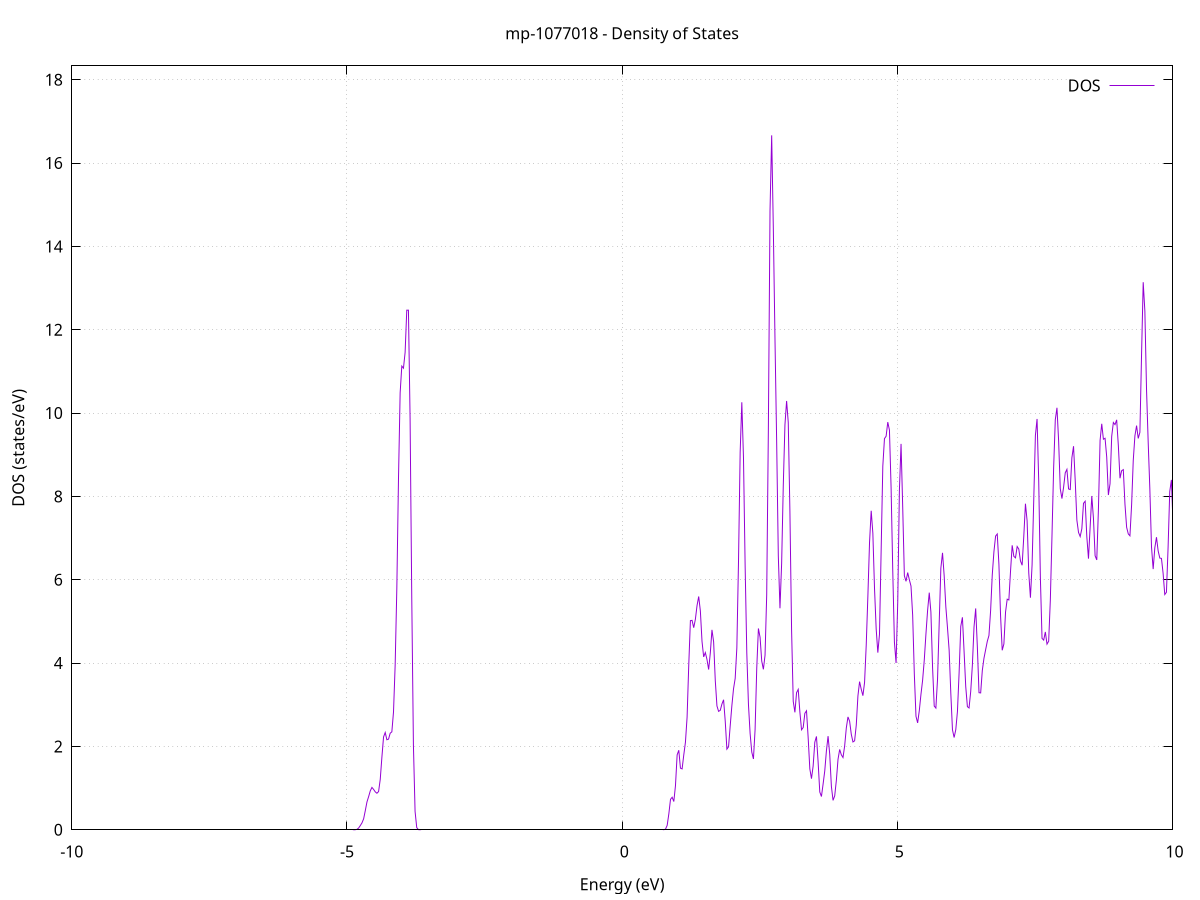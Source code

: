 set title 'mp-1077018 - Density of States'
set xlabel 'Energy (eV)'
set ylabel 'DOS (states/eV)'
set grid
set xrange [-10:10]
set yrange [0:18.333]
set xzeroaxis lt -1
set terminal png size 800,600
set output 'mp-1077018_dos_gnuplot.png'
plot '-' using 1:2 with lines title 'DOS'
-38.903000 0.000000
-38.872800 0.000000
-38.842700 0.000000
-38.812600 0.000000
-38.782400 0.000000
-38.752300 0.000000
-38.722200 0.000000
-38.692000 0.000000
-38.661900 0.000000
-38.631700 0.000000
-38.601600 0.000000
-38.571500 0.000000
-38.541300 0.000000
-38.511200 0.000000
-38.481100 0.000000
-38.450900 0.000000
-38.420800 0.000000
-38.390600 0.000000
-38.360500 0.000000
-38.330400 0.000000
-38.300200 0.000000
-38.270100 0.000000
-38.240000 0.000000
-38.209800 0.000000
-38.179700 0.000000
-38.149500 0.000000
-38.119400 0.000000
-38.089300 0.000000
-38.059100 0.000000
-38.029000 0.000000
-37.998900 0.000000
-37.968700 0.000000
-37.938600 0.000000
-37.908400 0.000000
-37.878300 0.000000
-37.848200 0.000000
-37.818000 0.000000
-37.787900 0.000000
-37.757800 0.000000
-37.727600 0.000000
-37.697500 0.000000
-37.667300 0.000000
-37.637200 0.000000
-37.607100 0.000000
-37.576900 0.000000
-37.546800 0.000000
-37.516700 0.000000
-37.486500 0.000000
-37.456400 0.000000
-37.426200 0.000000
-37.396100 0.000000
-37.366000 0.000000
-37.335800 0.000000
-37.305700 0.000000
-37.275600 0.000000
-37.245400 0.000000
-37.215300 0.000000
-37.185100 0.000000
-37.155000 0.000000
-37.124900 0.000000
-37.094700 0.000000
-37.064600 0.000000
-37.034500 0.000000
-37.004300 0.000000
-36.974200 0.000000
-36.944000 0.000000
-36.913900 0.000000
-36.883800 0.000000
-36.853600 0.000000
-36.823500 0.000000
-36.793400 0.000000
-36.763200 0.000000
-36.733100 0.000000
-36.702900 0.000000
-36.672800 0.000000
-36.642700 0.000000
-36.612500 0.000000
-36.582400 0.000000
-36.552300 0.000000
-36.522100 0.000000
-36.492000 0.000000
-36.461800 0.000000
-36.431700 0.000000
-36.401600 0.000000
-36.371400 0.000000
-36.341300 0.000000
-36.311200 0.000600
-36.281000 0.022400
-36.250900 0.396600
-36.220700 3.537200
-36.190600 15.952300
-36.160500 36.500500
-36.130300 42.453600
-36.100200 25.100400
-36.070100 7.529000
-36.039900 1.141600
-36.009800 0.087100
-35.979600 0.003300
-35.949500 0.000100
-35.919400 0.000000
-35.889200 0.000000
-35.859100 0.000900
-35.829000 0.018600
-35.798800 0.193100
-35.768700 1.093000
-35.738500 3.562100
-35.708400 7.327700
-35.678300 11.032300
-35.648100 14.508800
-35.618000 18.102200
-35.587900 20.066100
-35.557700 18.491400
-35.527600 14.880700
-35.497400 11.207200
-35.467300 7.374000
-35.437200 3.564600
-35.407000 1.090200
-35.376900 0.192200
-35.346800 0.018500
-35.316600 0.000900
-35.286500 0.000000
-35.256300 0.000000
-35.226200 0.000000
-35.196100 0.000000
-35.165900 0.000000
-35.135800 0.000000
-35.105700 0.000000
-35.075500 0.000000
-35.045400 0.000000
-35.015200 0.000000
-34.985100 0.000000
-34.955000 0.000000
-34.924800 0.000000
-34.894700 0.000000
-34.864500 0.000000
-34.834400 0.000000
-34.804300 0.000000
-34.774100 0.000000
-34.744000 0.000000
-34.713900 0.000000
-34.683700 0.000000
-34.653600 0.000000
-34.623400 0.000000
-34.593300 0.000000
-34.563200 0.000000
-34.533000 0.000000
-34.502900 0.000000
-34.472800 0.000000
-34.442600 0.000000
-34.412500 0.000000
-34.382300 0.000000
-34.352200 0.000000
-34.322100 0.000000
-34.291900 0.000000
-34.261800 0.000000
-34.231700 0.000000
-34.201500 0.000000
-34.171400 0.000000
-34.141200 0.000000
-34.111100 0.000000
-34.081000 0.000000
-34.050800 0.000000
-34.020700 0.000000
-33.990600 0.000000
-33.960400 0.000000
-33.930300 0.000000
-33.900100 0.000000
-33.870000 0.000000
-33.839900 0.000000
-33.809700 0.000000
-33.779600 0.000000
-33.749500 0.000000
-33.719300 0.000000
-33.689200 0.000000
-33.659000 0.000000
-33.628900 0.000000
-33.598800 0.000000
-33.568600 0.000000
-33.538500 0.000000
-33.508400 0.000000
-33.478200 0.000000
-33.448100 0.000000
-33.417900 0.000000
-33.387800 0.000000
-33.357700 0.000000
-33.327500 0.000000
-33.297400 0.000000
-33.267300 0.000000
-33.237100 0.000000
-33.207000 0.000000
-33.176800 0.000000
-33.146700 0.000000
-33.116600 0.000000
-33.086400 0.000000
-33.056300 0.000000
-33.026200 0.000000
-32.996000 0.000000
-32.965900 0.000000
-32.935700 0.000000
-32.905600 0.000000
-32.875500 0.000000
-32.845300 0.000000
-32.815200 0.000000
-32.785100 0.000000
-32.754900 0.000000
-32.724800 0.000000
-32.694600 0.000000
-32.664500 0.000000
-32.634400 0.000000
-32.604200 0.000000
-32.574100 0.000000
-32.544000 0.000000
-32.513800 0.000000
-32.483700 0.000000
-32.453500 0.000000
-32.423400 0.000000
-32.393300 0.000000
-32.363100 0.000000
-32.333000 0.000000
-32.302900 0.000000
-32.272700 0.000000
-32.242600 0.000000
-32.212400 0.000000
-32.182300 0.000000
-32.152200 0.000000
-32.122000 0.000000
-32.091900 0.000000
-32.061800 0.000000
-32.031600 0.000000
-32.001500 0.000000
-31.971300 0.000000
-31.941200 0.000000
-31.911100 0.000000
-31.880900 0.000000
-31.850800 0.000000
-31.820700 0.000000
-31.790500 0.000000
-31.760400 0.000000
-31.730200 0.000000
-31.700100 0.000000
-31.670000 0.000000
-31.639800 0.000000
-31.609700 0.000000
-31.579600 0.000000
-31.549400 0.000000
-31.519300 0.000000
-31.489100 0.000000
-31.459000 0.000000
-31.428900 0.000000
-31.398700 0.000000
-31.368600 0.000000
-31.338500 0.000000
-31.308300 0.000000
-31.278200 0.000000
-31.248000 0.000000
-31.217900 0.000000
-31.187800 0.000000
-31.157600 0.000000
-31.127500 0.000000
-31.097400 0.000000
-31.067200 0.000000
-31.037100 0.000000
-31.006900 0.000000
-30.976800 0.000000
-30.946700 0.000000
-30.916500 0.000000
-30.886400 0.000000
-30.856300 0.000000
-30.826100 0.000000
-30.796000 0.000000
-30.765800 0.000000
-30.735700 0.000000
-30.705600 0.000000
-30.675400 0.000000
-30.645300 0.000000
-30.615200 0.000000
-30.585000 0.000000
-30.554900 0.000000
-30.524700 0.000000
-30.494600 0.000000
-30.464500 0.000000
-30.434300 0.000000
-30.404200 0.000000
-30.374100 0.000000
-30.343900 0.000000
-30.313800 0.000000
-30.283600 0.000000
-30.253500 0.000000
-30.223400 0.000000
-30.193200 0.000000
-30.163100 0.000000
-30.132900 0.000000
-30.102800 0.000000
-30.072700 0.000000
-30.042500 0.000000
-30.012400 0.000000
-29.982300 0.000000
-29.952100 0.000000
-29.922000 0.000000
-29.891800 0.000000
-29.861700 0.000000
-29.831600 0.000000
-29.801400 0.000000
-29.771300 0.000000
-29.741200 0.000000
-29.711000 0.000000
-29.680900 0.000000
-29.650700 0.000000
-29.620600 0.000000
-29.590500 0.000000
-29.560300 0.000000
-29.530200 0.000000
-29.500100 0.000000
-29.469900 0.000000
-29.439800 0.000000
-29.409600 0.000000
-29.379500 0.000000
-29.349400 0.000000
-29.319200 0.000000
-29.289100 0.000000
-29.259000 0.000000
-29.228800 0.000000
-29.198700 0.000000
-29.168500 0.000000
-29.138400 0.000000
-29.108300 0.000000
-29.078100 0.000000
-29.048000 0.000000
-29.017900 0.000000
-28.987700 0.000000
-28.957600 0.000000
-28.927400 0.000000
-28.897300 0.000000
-28.867200 0.000000
-28.837000 0.000000
-28.806900 0.000000
-28.776800 0.000000
-28.746600 0.000000
-28.716500 0.000000
-28.686300 0.000000
-28.656200 0.000000
-28.626100 0.000000
-28.595900 0.000000
-28.565800 0.000000
-28.535700 0.000000
-28.505500 0.000000
-28.475400 0.000000
-28.445200 0.000000
-28.415100 0.000000
-28.385000 0.000000
-28.354800 0.000000
-28.324700 0.000000
-28.294600 0.000000
-28.264400 0.000000
-28.234300 0.000000
-28.204100 0.000000
-28.174000 0.000000
-28.143900 0.000000
-28.113700 0.000000
-28.083600 0.000000
-28.053500 0.000000
-28.023300 0.000000
-27.993200 0.000000
-27.963000 0.000000
-27.932900 0.000000
-27.902800 0.000000
-27.872600 0.000000
-27.842500 0.000000
-27.812400 0.000000
-27.782200 0.000000
-27.752100 0.000000
-27.721900 0.000000
-27.691800 0.000000
-27.661700 0.000000
-27.631500 0.000000
-27.601400 0.000000
-27.571300 0.000000
-27.541100 0.000000
-27.511000 0.000000
-27.480800 0.000000
-27.450700 0.000000
-27.420600 0.000000
-27.390400 0.000000
-27.360300 0.000000
-27.330200 0.000000
-27.300000 0.000000
-27.269900 0.000000
-27.239700 0.000000
-27.209600 0.000000
-27.179500 0.000000
-27.149300 0.000000
-27.119200 0.000000
-27.089100 0.000000
-27.058900 0.000000
-27.028800 0.000000
-26.998600 0.000000
-26.968500 0.000000
-26.938400 0.000000
-26.908200 0.000000
-26.878100 0.000000
-26.848000 0.000000
-26.817800 0.000000
-26.787700 0.000000
-26.757500 0.000000
-26.727400 0.000000
-26.697300 0.000000
-26.667100 0.000000
-26.637000 0.000000
-26.606900 0.000000
-26.576700 0.000000
-26.546600 0.000000
-26.516400 0.000000
-26.486300 0.000000
-26.456200 0.000000
-26.426000 0.000000
-26.395900 0.000000
-26.365800 0.000000
-26.335600 0.000000
-26.305500 0.000000
-26.275300 0.000000
-26.245200 0.000000
-26.215100 0.000000
-26.184900 0.000000
-26.154800 0.000000
-26.124700 0.000000
-26.094500 0.000000
-26.064400 0.000000
-26.034200 0.000000
-26.004100 0.000000
-25.974000 0.000000
-25.943800 0.000000
-25.913700 0.000000
-25.883600 0.000000
-25.853400 0.000000
-25.823300 0.000000
-25.793100 0.000000
-25.763000 0.000000
-25.732900 0.000000
-25.702700 0.000000
-25.672600 0.000000
-25.642500 0.000000
-25.612300 0.000000
-25.582200 0.000000
-25.552000 0.000000
-25.521900 0.000000
-25.491800 0.000000
-25.461600 0.000000
-25.431500 0.000000
-25.401400 0.000000
-25.371200 0.000000
-25.341100 0.000000
-25.310900 0.000000
-25.280800 0.000000
-25.250700 0.000000
-25.220500 0.000000
-25.190400 0.000000
-25.160200 0.000000
-25.130100 0.000000
-25.100000 0.000000
-25.069800 0.000000
-25.039700 0.000000
-25.009600 0.000000
-24.979400 0.000000
-24.949300 0.000000
-24.919100 0.000000
-24.889000 0.000000
-24.858900 0.000000
-24.828700 0.000000
-24.798600 0.000000
-24.768500 0.000000
-24.738300 0.000000
-24.708200 0.000000
-24.678000 0.000000
-24.647900 0.000000
-24.617800 0.000000
-24.587600 0.000000
-24.557500 0.000000
-24.527400 0.000000
-24.497200 0.000000
-24.467100 0.000000
-24.436900 0.000000
-24.406800 0.000000
-24.376700 0.000000
-24.346500 0.000000
-24.316400 0.000000
-24.286300 0.000000
-24.256100 0.000000
-24.226000 0.000000
-24.195800 0.000000
-24.165700 0.000000
-24.135600 0.000000
-24.105400 0.000000
-24.075300 0.000000
-24.045200 0.000000
-24.015000 0.000000
-23.984900 0.000000
-23.954700 0.000000
-23.924600 0.000000
-23.894500 0.000000
-23.864300 0.000000
-23.834200 0.000000
-23.804100 0.000000
-23.773900 0.000000
-23.743800 0.000000
-23.713600 0.000000
-23.683500 0.000000
-23.653400 0.000000
-23.623200 0.000000
-23.593100 0.000000
-23.563000 0.000000
-23.532800 0.000000
-23.502700 0.000000
-23.472500 0.000000
-23.442400 0.000000
-23.412300 0.000000
-23.382100 0.000000
-23.352000 0.000000
-23.321900 0.000000
-23.291700 0.000000
-23.261600 0.000000
-23.231400 0.000000
-23.201300 0.000000
-23.171200 0.000000
-23.141000 0.000000
-23.110900 0.000000
-23.080800 0.000000
-23.050600 0.000000
-23.020500 0.000000
-22.990300 0.000000
-22.960200 0.000000
-22.930100 0.000000
-22.899900 0.000000
-22.869800 0.000000
-22.839700 0.000000
-22.809500 0.000000
-22.779400 0.000000
-22.749200 0.000000
-22.719100 0.000000
-22.689000 0.000000
-22.658800 0.000000
-22.628700 0.000000
-22.598600 0.000000
-22.568400 0.000000
-22.538300 0.000000
-22.508100 0.000000
-22.478000 0.000000
-22.447900 0.000000
-22.417700 0.000000
-22.387600 0.000000
-22.357500 0.000000
-22.327300 0.000000
-22.297200 0.000000
-22.267000 0.000000
-22.236900 0.000000
-22.206800 0.000000
-22.176600 0.000000
-22.146500 0.000000
-22.116400 0.000000
-22.086200 0.000000
-22.056100 0.000000
-22.025900 0.000000
-21.995800 0.000000
-21.965700 0.000000
-21.935500 0.000000
-21.905400 0.000000
-21.875300 0.000000
-21.845100 0.000000
-21.815000 0.000000
-21.784800 0.000000
-21.754700 0.000000
-21.724600 0.000000
-21.694400 0.000000
-21.664300 0.000000
-21.634200 0.000000
-21.604000 0.000000
-21.573900 0.000000
-21.543700 0.000000
-21.513600 0.000000
-21.483500 0.000000
-21.453300 0.000000
-21.423200 0.000000
-21.393100 0.000000
-21.362900 0.000000
-21.332800 0.000000
-21.302600 0.000000
-21.272500 0.000000
-21.242400 0.000000
-21.212200 0.000000
-21.182100 0.000000
-21.152000 0.000000
-21.121800 0.000000
-21.091700 0.000000
-21.061500 0.000000
-21.031400 0.000000
-21.001300 0.000000
-20.971100 0.000000
-20.941000 0.000000
-20.910900 0.000000
-20.880700 0.000000
-20.850600 0.000000
-20.820400 0.000000
-20.790300 0.000000
-20.760200 0.000000
-20.730000 0.000000
-20.699900 0.000000
-20.669800 0.000000
-20.639600 0.000000
-20.609500 0.000000
-20.579300 0.000000
-20.549200 0.000000
-20.519100 0.000000
-20.488900 0.000000
-20.458800 0.000000
-20.428600 0.000000
-20.398500 0.000000
-20.368400 0.000000
-20.338200 0.000000
-20.308100 0.000000
-20.278000 0.000000
-20.247800 0.000000
-20.217700 0.000000
-20.187500 0.000000
-20.157400 0.000000
-20.127300 0.000000
-20.097100 0.000000
-20.067000 0.000000
-20.036900 0.000000
-20.006700 0.000000
-19.976600 0.000000
-19.946400 0.000000
-19.916300 0.000000
-19.886200 0.000000
-19.856000 0.000000
-19.825900 0.000000
-19.795800 0.000000
-19.765600 0.000000
-19.735500 0.000000
-19.705300 0.000000
-19.675200 0.000000
-19.645100 0.000000
-19.614900 0.000000
-19.584800 0.000000
-19.554700 0.000000
-19.524500 0.000000
-19.494400 0.000000
-19.464200 0.000000
-19.434100 0.000000
-19.404000 0.000000
-19.373800 0.000000
-19.343700 0.000000
-19.313600 0.000000
-19.283400 0.000000
-19.253300 0.000000
-19.223100 0.000000
-19.193000 0.000000
-19.162900 0.000000
-19.132700 0.000000
-19.102600 0.000000
-19.072500 0.000000
-19.042300 0.000000
-19.012200 0.000000
-18.982000 0.000000
-18.951900 0.000000
-18.921800 0.000000
-18.891600 0.000000
-18.861500 0.000000
-18.831400 0.000000
-18.801200 0.000000
-18.771100 0.000000
-18.740900 0.000000
-18.710800 0.000000
-18.680700 0.000000
-18.650500 0.000000
-18.620400 0.000000
-18.590300 0.000000
-18.560100 0.000000
-18.530000 0.000000
-18.499800 0.000000
-18.469700 0.000000
-18.439600 0.000000
-18.409400 0.000000
-18.379300 0.000000
-18.349200 0.000000
-18.319000 0.000000
-18.288900 0.000000
-18.258700 0.000000
-18.228600 0.000000
-18.198500 0.000000
-18.168300 0.000000
-18.138200 0.000000
-18.108100 0.000000
-18.077900 0.000000
-18.047800 0.000000
-18.017600 0.000000
-17.987500 0.000000
-17.957400 0.000000
-17.927200 0.000000
-17.897100 0.000000
-17.867000 0.000000
-17.836800 0.000000
-17.806700 0.000000
-17.776500 0.000000
-17.746400 0.000000
-17.716300 0.000000
-17.686100 0.000000
-17.656000 0.000000
-17.625900 0.000000
-17.595700 0.000000
-17.565600 0.000000
-17.535400 0.000000
-17.505300 0.000000
-17.475200 0.000000
-17.445000 0.000000
-17.414900 0.000000
-17.384800 0.000000
-17.354600 0.000000
-17.324500 0.000000
-17.294300 0.000000
-17.264200 0.000000
-17.234100 0.000000
-17.203900 0.000000
-17.173800 0.000000
-17.143700 0.000000
-17.113500 0.000000
-17.083400 0.000000
-17.053200 0.000000
-17.023100 0.000000
-16.993000 0.000000
-16.962800 0.000000
-16.932700 0.000000
-16.902600 0.000000
-16.872400 0.000000
-16.842300 0.000000
-16.812100 0.000000
-16.782000 0.000000
-16.751900 0.000000
-16.721700 0.000000
-16.691600 0.000000
-16.661500 0.000000
-16.631300 0.000000
-16.601200 0.000000
-16.571000 0.000000
-16.540900 0.000000
-16.510800 0.000000
-16.480600 0.000000
-16.450500 0.000000
-16.420400 0.000000
-16.390200 0.000000
-16.360100 0.000000
-16.329900 0.000000
-16.299800 0.000000
-16.269700 0.000500
-16.239500 0.007300
-16.209400 0.054200
-16.179300 0.228100
-16.149100 0.660700
-16.119000 1.546300
-16.088800 2.628200
-16.058700 2.970200
-16.028600 3.215800
-15.998400 4.933700
-15.968300 6.654800
-15.938200 7.102500
-15.908000 8.745900
-15.877900 13.908500
-15.847700 24.854400
-15.817600 38.867600
-15.787500 47.055200
-15.757300 50.580800
-15.727200 56.001300
-15.697100 60.094200
-15.666900 56.690700
-15.636800 45.349600
-15.606600 29.969100
-15.576500 16.895000
-15.546400 10.157300
-15.516200 7.953300
-15.486100 7.073900
-15.455900 5.929400
-15.425800 4.150500
-15.395700 3.483200
-15.365500 5.161400
-15.335400 7.878700
-15.305300 10.512700
-15.275100 13.974600
-15.245000 18.210400
-15.214800 20.991200
-15.184700 21.104400
-15.154600 19.410700
-15.124400 17.845800
-15.094300 16.803600
-15.064200 14.561600
-15.034000 10.533000
-15.003900 6.764000
-14.973700 5.027000
-14.943600 4.148800
-14.913500 3.420300
-14.883300 3.904000
-14.853200 5.146200
-14.823100 5.916800
-14.792900 5.724500
-14.762800 4.895400
-14.732600 5.108700
-14.702500 6.827200
-14.672400 8.461000
-14.642200 8.935900
-14.612100 8.149500
-14.582000 6.309000
-14.551800 4.583100
-14.521700 3.690800
-14.491500 2.621600
-14.461400 1.301500
-14.431300 0.487600
-14.401100 0.144000
-14.371000 0.027600
-14.340900 0.002900
-14.310700 0.000200
-14.280600 0.000000
-14.250400 0.000000
-14.220300 0.000000
-14.190200 0.000000
-14.160000 0.000000
-14.129900 0.000000
-14.099800 0.000000
-14.069600 0.000000
-14.039500 0.000000
-14.009300 0.000000
-13.979200 0.000000
-13.949100 0.000000
-13.918900 0.000000
-13.888800 0.000000
-13.858700 0.000000
-13.828500 0.000000
-13.798400 0.000000
-13.768200 0.000000
-13.738100 0.000000
-13.708000 0.000000
-13.677800 0.000000
-13.647700 0.000000
-13.617600 0.000000
-13.587400 0.000000
-13.557300 0.000000
-13.527100 0.000000
-13.497000 0.000000
-13.466900 0.000000
-13.436700 0.000000
-13.406600 0.000000
-13.376500 0.000000
-13.346300 0.000000
-13.316200 0.000000
-13.286000 0.000000
-13.255900 0.000000
-13.225800 0.000000
-13.195600 0.000000
-13.165500 0.000000
-13.135400 0.000000
-13.105200 0.000000
-13.075100 0.000000
-13.044900 0.000000
-13.014800 0.000000
-12.984700 0.000000
-12.954500 0.000000
-12.924400 0.000000
-12.894300 0.000000
-12.864100 0.000000
-12.834000 0.000000
-12.803800 0.000000
-12.773700 0.000000
-12.743600 0.000000
-12.713400 0.000000
-12.683300 0.000000
-12.653200 0.000000
-12.623000 0.000000
-12.592900 0.000000
-12.562700 0.000000
-12.532600 0.000000
-12.502500 0.000000
-12.472300 0.000000
-12.442200 0.000000
-12.412100 0.000000
-12.381900 0.000000
-12.351800 0.000000
-12.321600 0.000000
-12.291500 0.000000
-12.261400 0.000000
-12.231200 0.000000
-12.201100 0.000000
-12.171000 0.000000
-12.140800 0.000000
-12.110700 0.000000
-12.080500 0.000000
-12.050400 0.000000
-12.020300 0.000000
-11.990100 0.000000
-11.960000 0.000000
-11.929900 0.000000
-11.899700 0.000000
-11.869600 0.000000
-11.839400 0.000000
-11.809300 0.000000
-11.779200 0.000000
-11.749000 0.000000
-11.718900 0.000000
-11.688800 0.000000
-11.658600 0.000000
-11.628500 0.000000
-11.598300 0.000000
-11.568200 0.000000
-11.538100 0.000000
-11.507900 0.000000
-11.477800 0.000000
-11.447700 0.000000
-11.417500 0.000000
-11.387400 0.000000
-11.357200 0.000000
-11.327100 0.000000
-11.297000 0.000000
-11.266800 0.000000
-11.236700 0.000000
-11.206600 0.000000
-11.176400 0.000000
-11.146300 0.000000
-11.116100 0.000000
-11.086000 0.000000
-11.055900 0.000000
-11.025700 0.000000
-10.995600 0.000000
-10.965500 0.000000
-10.935300 0.000000
-10.905200 0.000000
-10.875000 0.000000
-10.844900 0.000000
-10.814800 0.000000
-10.784600 0.000000
-10.754500 0.000000
-10.724300 0.000000
-10.694200 0.000000
-10.664100 0.000000
-10.633900 0.000000
-10.603800 0.000000
-10.573700 0.000000
-10.543500 0.000000
-10.513400 0.000000
-10.483200 0.000000
-10.453100 0.000000
-10.423000 0.000000
-10.392800 0.000000
-10.362700 0.000000
-10.332600 0.000000
-10.302400 0.000000
-10.272300 0.000000
-10.242100 0.000000
-10.212000 0.000000
-10.181900 0.000000
-10.151700 0.000000
-10.121600 0.000000
-10.091500 0.000000
-10.061300 0.000000
-10.031200 0.000000
-10.001000 0.000000
-9.970900 0.000000
-9.940800 0.000000
-9.910600 0.000000
-9.880500 0.000000
-9.850400 0.000000
-9.820200 0.000000
-9.790100 0.000000
-9.759900 0.000000
-9.729800 0.000000
-9.699700 0.000000
-9.669500 0.000000
-9.639400 0.000000
-9.609300 0.000000
-9.579100 0.000000
-9.549000 0.000000
-9.518800 0.000000
-9.488700 0.000000
-9.458600 0.000000
-9.428400 0.000000
-9.398300 0.000000
-9.368200 0.000000
-9.338000 0.000000
-9.307900 0.000000
-9.277700 0.000000
-9.247600 0.000000
-9.217500 0.000000
-9.187300 0.000000
-9.157200 0.000000
-9.127100 0.000000
-9.096900 0.000000
-9.066800 0.000000
-9.036600 0.000000
-9.006500 0.000000
-8.976400 0.000000
-8.946200 0.000000
-8.916100 0.000000
-8.886000 0.000000
-8.855800 0.000000
-8.825700 0.000000
-8.795500 0.000000
-8.765400 0.000000
-8.735300 0.000000
-8.705100 0.000000
-8.675000 0.000000
-8.644900 0.000000
-8.614700 0.000000
-8.584600 0.000000
-8.554400 0.000000
-8.524300 0.000000
-8.494200 0.000000
-8.464000 0.000000
-8.433900 0.000000
-8.403800 0.000000
-8.373600 0.000000
-8.343500 0.000000
-8.313300 0.000000
-8.283200 0.000000
-8.253100 0.000000
-8.222900 0.000000
-8.192800 0.000000
-8.162700 0.000000
-8.132500 0.000000
-8.102400 0.000000
-8.072200 0.000000
-8.042100 0.000000
-8.012000 0.000000
-7.981800 0.000000
-7.951700 0.000000
-7.921600 0.000000
-7.891400 0.000000
-7.861300 0.000000
-7.831100 0.000000
-7.801000 0.000000
-7.770900 0.000000
-7.740700 0.000000
-7.710600 0.000000
-7.680500 0.000000
-7.650300 0.000000
-7.620200 0.000000
-7.590000 0.000000
-7.559900 0.000000
-7.529800 0.000000
-7.499600 0.000000
-7.469500 0.000000
-7.439400 0.000000
-7.409200 0.000000
-7.379100 0.000000
-7.348900 0.000000
-7.318800 0.000000
-7.288700 0.000000
-7.258500 0.000000
-7.228400 0.000000
-7.198300 0.000000
-7.168100 0.000000
-7.138000 0.000000
-7.107800 0.000000
-7.077700 0.000000
-7.047600 0.000000
-7.017400 0.000000
-6.987300 0.000000
-6.957200 0.000000
-6.927000 0.000000
-6.896900 0.000000
-6.866700 0.000000
-6.836600 0.000000
-6.806500 0.000000
-6.776300 0.000000
-6.746200 0.000000
-6.716100 0.000000
-6.685900 0.000000
-6.655800 0.000000
-6.625600 0.000000
-6.595500 0.000000
-6.565400 0.000000
-6.535200 0.000000
-6.505100 0.000000
-6.475000 0.000000
-6.444800 0.000000
-6.414700 0.000000
-6.384500 0.000000
-6.354400 0.000000
-6.324300 0.000000
-6.294100 0.000000
-6.264000 0.000000
-6.233900 0.000000
-6.203700 0.000000
-6.173600 0.000000
-6.143400 0.000000
-6.113300 0.000000
-6.083200 0.000000
-6.053000 0.000000
-6.022900 0.000000
-5.992800 0.000000
-5.962600 0.000000
-5.932500 0.000000
-5.902300 0.000000
-5.872200 0.000000
-5.842100 0.000000
-5.811900 0.000000
-5.781800 0.000000
-5.751600 0.000000
-5.721500 0.000000
-5.691400 0.000000
-5.661200 0.000000
-5.631100 0.000000
-5.601000 0.000000
-5.570800 0.000000
-5.540700 0.000000
-5.510500 0.000000
-5.480400 0.000000
-5.450300 0.000000
-5.420100 0.000000
-5.390000 0.000000
-5.359900 0.000000
-5.329700 0.000000
-5.299600 0.000000
-5.269400 0.000000
-5.239300 0.000000
-5.209200 0.000000
-5.179000 0.000000
-5.148900 0.000000
-5.118800 0.000000
-5.088600 0.000000
-5.058500 0.000000
-5.028300 0.000000
-4.998200 0.000000
-4.968100 0.000000
-4.937900 0.000000
-4.907800 0.000000
-4.877700 0.000100
-4.847500 0.001300
-4.817400 0.010400
-4.787200 0.043400
-4.757100 0.102300
-4.727000 0.166000
-4.696800 0.265400
-4.666700 0.461100
-4.636600 0.668400
-4.606400 0.795900
-4.576300 0.934800
-4.546100 1.016800
-4.516000 0.968200
-4.485900 0.909900
-4.455700 0.876700
-4.425600 0.916900
-4.395500 1.207500
-4.365300 1.742600
-4.335200 2.228800
-4.305000 2.335200
-4.274900 2.160400
-4.244800 2.175900
-4.214600 2.317900
-4.184500 2.349800
-4.154400 2.827200
-4.124200 3.958400
-4.094100 5.796300
-4.063900 8.419500
-4.033800 10.485100
-4.003700 11.127900
-3.973500 11.078300
-3.943400 11.455900
-3.913300 12.470500
-3.883100 12.469700
-3.853000 9.873300
-3.822800 5.571100
-3.792700 2.037400
-3.762600 0.441800
-3.732400 0.053100
-3.702300 0.003400
-3.672200 0.000100
-3.642000 0.000000
-3.611900 0.000000
-3.581700 0.000000
-3.551600 0.000000
-3.521500 0.000000
-3.491300 0.000000
-3.461200 0.000000
-3.431100 0.000000
-3.400900 0.000000
-3.370800 0.000000
-3.340600 0.000000
-3.310500 0.000000
-3.280400 0.000000
-3.250200 0.000000
-3.220100 0.000000
-3.190000 0.000000
-3.159800 0.000000
-3.129700 0.000000
-3.099500 0.000000
-3.069400 0.000000
-3.039300 0.000000
-3.009100 0.000000
-2.979000 0.000000
-2.948900 0.000000
-2.918700 0.000000
-2.888600 0.000000
-2.858400 0.000000
-2.828300 0.000000
-2.798200 0.000000
-2.768000 0.000000
-2.737900 0.000000
-2.707800 0.000000
-2.677600 0.000000
-2.647500 0.000000
-2.617300 0.000000
-2.587200 0.000000
-2.557100 0.000000
-2.526900 0.000000
-2.496800 0.000000
-2.466700 0.000000
-2.436500 0.000000
-2.406400 0.000000
-2.376200 0.000000
-2.346100 0.000000
-2.316000 0.000000
-2.285800 0.000000
-2.255700 0.000000
-2.225600 0.000000
-2.195400 0.000000
-2.165300 0.000000
-2.135100 0.000000
-2.105000 0.000000
-2.074900 0.000000
-2.044700 0.000000
-2.014600 0.000000
-1.984500 0.000000
-1.954300 0.000000
-1.924200 0.000000
-1.894000 0.000000
-1.863900 0.000000
-1.833800 0.000000
-1.803600 0.000000
-1.773500 0.000000
-1.743400 0.000000
-1.713200 0.000000
-1.683100 0.000000
-1.652900 0.000000
-1.622800 0.000000
-1.592700 0.000000
-1.562500 0.000000
-1.532400 0.000000
-1.502300 0.000000
-1.472100 0.000000
-1.442000 0.000000
-1.411800 0.000000
-1.381700 0.000000
-1.351600 0.000000
-1.321400 0.000000
-1.291300 0.000000
-1.261200 0.000000
-1.231000 0.000000
-1.200900 0.000000
-1.170700 0.000000
-1.140600 0.000000
-1.110500 0.000000
-1.080300 0.000000
-1.050200 0.000000
-1.020000 0.000000
-0.989900 0.000000
-0.959800 0.000000
-0.929600 0.000000
-0.899500 0.000000
-0.869400 0.000000
-0.839200 0.000000
-0.809100 0.000000
-0.778900 0.000000
-0.748800 0.000000
-0.718700 0.000000
-0.688500 0.000000
-0.658400 0.000000
-0.628300 0.000000
-0.598100 0.000000
-0.568000 0.000000
-0.537800 0.000000
-0.507700 0.000000
-0.477600 0.000000
-0.447400 0.000000
-0.417300 0.000000
-0.387200 0.000000
-0.357000 0.000000
-0.326900 0.000000
-0.296700 0.000000
-0.266600 0.000000
-0.236500 0.000000
-0.206300 0.000000
-0.176200 0.000000
-0.146100 0.000000
-0.115900 0.000000
-0.085800 0.000000
-0.055600 0.000000
-0.025500 0.000000
0.004600 0.000000
0.034800 0.000000
0.064900 0.000000
0.095000 0.000000
0.125200 0.000000
0.155300 0.000000
0.185500 0.000000
0.215600 0.000000
0.245700 0.000000
0.275900 0.000000
0.306000 0.000000
0.336100 0.000000
0.366300 0.000000
0.396400 0.000000
0.426600 0.000000
0.456700 0.000000
0.486800 0.000000
0.517000 0.000000
0.547100 0.000000
0.577200 0.000000
0.607400 0.000000
0.637500 0.000000
0.667700 0.000000
0.697800 0.000000
0.727900 0.000000
0.758100 0.001200
0.788200 0.015500
0.818300 0.106400
0.848500 0.382900
0.878600 0.730100
0.908800 0.780900
0.938900 0.677700
0.969000 1.059500
0.999200 1.797500
1.029300 1.908900
1.059400 1.478500
1.089600 1.460700
1.119700 1.794700
1.149900 2.100200
1.180000 2.700600
1.210100 3.945900
1.240300 5.019300
1.270400 5.026000
1.300500 4.849700
1.330700 5.052300
1.360800 5.380900
1.391000 5.598400
1.421100 5.253200
1.451200 4.520900
1.481400 4.148800
1.511500 4.253200
1.541600 4.086700
1.571800 3.846000
1.601900 4.243000
1.632100 4.797800
1.662200 4.511000
1.692300 3.579500
1.722500 2.972000
1.752600 2.841700
1.782700 2.866400
1.812900 3.016800
1.843000 3.120100
1.873200 2.604900
1.903300 1.934900
1.933400 1.991400
1.963600 2.497800
1.993700 2.978100
2.023800 3.383000
2.054000 3.633100
2.084100 4.363500
2.114300 6.441900
2.144400 9.060900
2.174500 10.258800
2.204700 8.929800
2.234800 6.326100
2.264900 4.245300
2.295100 3.006100
2.325200 2.310000
2.355400 1.864100
2.385500 1.700000
2.415600 2.403900
2.445800 3.881300
2.475900 4.831100
2.506000 4.620100
2.536200 4.048600
2.566300 3.850300
2.596500 4.189300
2.626600 5.639400
2.656700 9.594400
2.686900 14.856300
2.717000 16.666300
2.747100 14.430100
2.777300 11.768000
2.807400 9.327400
2.837600 6.576000
2.867700 5.315700
2.897800 6.385500
2.928000 8.269400
2.958100 9.719700
2.988200 10.291300
3.018400 9.774900
3.048500 7.635000
3.078700 4.796300
3.108800 3.082400
3.138900 2.818100
3.169100 3.290800
3.199200 3.369100
3.229300 2.827700
3.259500 2.399200
3.289600 2.453700
3.319800 2.795300
3.349900 2.855100
3.380000 2.210800
3.410200 1.461200
3.440300 1.227200
3.470400 1.529600
3.500600 2.101800
3.530700 2.240300
3.560900 1.622600
3.591000 0.906800
3.621100 0.798400
3.651300 1.096500
3.681400 1.411000
3.711600 1.895000
3.741700 2.246900
3.771800 1.812500
3.802000 1.040800
3.832100 0.705800
3.862200 0.813700
3.892400 1.187200
3.922500 1.691500
3.952700 1.928400
3.982800 1.798400
4.012900 1.733700
4.043100 2.012700
4.073200 2.443800
4.103300 2.708400
4.133500 2.603700
4.163600 2.292300
4.193800 2.107400
4.223900 2.134700
4.254000 2.509900
4.284200 3.213300
4.314300 3.555700
4.344400 3.372300
4.374600 3.218000
4.404700 3.533800
4.434900 4.429500
4.465000 5.609000
4.495100 6.894600
4.525300 7.655800
4.555400 7.118100
4.585500 5.797900
4.615700 4.822000
4.645800 4.250700
4.676000 4.690600
4.706100 6.705300
4.736200 8.723100
4.766400 9.387700
4.796500 9.445700
4.826600 9.783500
4.856800 9.591500
4.886900 8.209800
4.917100 6.216000
4.947200 4.501000
4.977300 4.002400
5.007500 5.457700
5.037600 8.133500
5.067700 9.260600
5.097900 7.745200
5.128000 6.095200
5.158200 5.963200
5.188300 6.173200
5.218400 6.001100
5.248600 5.848700
5.278700 5.151700
5.308800 3.741400
5.339000 2.724200
5.369100 2.564700
5.399300 2.858900
5.429400 3.248500
5.459500 3.587800
5.489700 4.072500
5.519800 4.695300
5.549900 5.260700
5.580100 5.690300
5.610200 5.225800
5.640400 3.896600
5.670500 2.968900
5.700600 2.920400
5.730800 3.615800
5.760900 4.960900
5.791000 6.278200
5.821200 6.646700
5.851300 6.095000
5.881500 5.352700
5.911600 4.847600
5.941700 4.307200
5.971900 3.277500
6.002000 2.399300
6.032100 2.214400
6.062300 2.402800
6.092400 2.839600
6.122600 3.767000
6.152700 4.882100
6.182800 5.098900
6.213000 4.280300
6.243100 3.436100
6.273200 2.954300
6.303400 2.923400
6.333500 3.319000
6.363700 3.950300
6.393800 4.869700
6.423900 5.312400
6.454100 4.393600
6.484200 3.289600
6.514300 3.284400
6.544500 3.825200
6.574600 4.118000
6.604800 4.322000
6.634900 4.522700
6.665000 4.662200
6.695200 5.259700
6.725300 6.120000
6.755400 6.675000
6.785600 7.048500
6.815700 7.098900
6.845900 6.371900
6.876000 5.133500
6.906100 4.307600
6.936300 4.459700
6.966400 5.224900
6.996500 5.534100
7.026700 5.515600
7.056800 6.202600
7.087000 6.826900
7.117100 6.561900
7.147200 6.526400
7.177400 6.798100
7.207500 6.736100
7.237600 6.451500
7.267800 6.348400
7.297900 7.042000
7.328100 7.825000
7.358200 7.415000
7.388300 6.163400
7.418500 5.569900
7.448600 6.354400
7.478700 7.907400
7.508900 9.462900
7.539000 9.859400
7.569200 8.375000
7.599300 6.052700
7.629400 4.593200
7.659600 4.552300
7.689700 4.748300
7.719800 4.455300
7.750000 4.525900
7.780100 5.503700
7.810300 7.055200
7.840400 8.691000
7.870500 9.842500
7.900700 10.127900
7.930800 9.337200
7.960900 8.185100
7.991100 7.948800
8.021200 8.220300
8.051400 8.567600
8.081500 8.649100
8.111600 8.179400
8.141800 8.165400
8.171900 8.928100
8.202000 9.205100
8.232200 8.388000
8.262300 7.433000
8.292500 7.136600
8.322600 7.037100
8.352700 7.224700
8.382900 7.835400
8.413000 7.884800
8.443100 7.037200
8.473300 6.506600
8.503400 7.260800
8.533600 8.011500
8.563700 7.472800
8.593800 6.576100
8.624000 6.476000
8.654100 7.697200
8.684300 9.346900
8.714400 9.743800
8.744500 9.373300
8.774700 9.395400
8.804800 8.945400
8.834900 8.034600
8.865100 8.304800
8.895200 9.441000
8.925400 9.774700
8.955500 9.723600
8.985600 9.838300
9.015800 9.226400
9.045900 8.437100
9.076000 8.617200
9.106200 8.643400
9.136300 7.814600
9.166500 7.259700
9.196600 7.100400
9.226700 7.054700
9.256900 7.795900
9.287000 8.864100
9.317100 9.454700
9.347300 9.699900
9.377400 9.392300
9.407600 9.538900
9.437700 11.403800
9.467800 13.141600
9.498000 12.447200
9.528100 10.567800
9.558200 9.305800
9.588400 8.181900
9.618500 6.789700
9.648700 6.256700
9.678800 6.767400
9.708900 7.022100
9.739100 6.694900
9.769200 6.520300
9.799300 6.512800
9.829500 6.153700
9.859600 5.645700
9.889800 5.699700
9.919900 6.776300
9.950000 8.119100
9.980200 8.396900
10.010300 7.310700
10.040400 5.564400
10.070600 4.094500
10.100700 3.752500
10.130900 4.410100
10.161000 5.226300
10.191100 5.809300
10.221300 6.438600
10.251400 7.078400
10.281500 7.461200
10.311700 8.042600
10.341800 8.652000
10.372000 8.214900
10.402100 6.418500
10.432200 4.964500
10.462400 4.623200
10.492500 4.162000
10.522600 3.520900
10.552800 3.115100
10.582900 2.621800
10.613100 2.071400
10.643200 1.841800
10.673300 2.025000
10.703500 2.410500
10.733600 2.566600
10.763700 2.071200
10.793900 1.450900
10.824000 1.694000
10.854200 2.972800
10.884300 4.481800
10.914400 5.399700
10.944600 5.651700
10.974700 5.739500
11.004800 5.926000
11.035000 5.535400
11.065100 4.409200
11.095300 3.576300
11.125400 3.400500
11.155500 3.437400
11.185700 3.394000
11.215800 3.239300
11.245900 3.044400
11.276100 2.965100
11.306200 3.579100
11.336400 4.894700
11.366500 5.428700
11.396600 5.124600
11.426800 4.940200
11.456900 4.421300
11.487000 3.862900
11.517200 4.114000
11.547300 4.421100
11.577500 4.272300
11.607600 3.752500
11.637700 2.938700
11.667900 2.447400
11.698000 2.535900
11.728100 2.951700
11.758300 3.260400
11.788400 3.128400
11.818600 2.762700
11.848700 2.391100
11.878800 2.386700
11.909000 3.557200
11.939100 5.647700
11.969200 6.721100
11.999400 5.765900
12.029500 4.114900
12.059700 3.427400
12.089800 3.900500
12.119900 4.724900
12.150100 4.983000
12.180200 4.265100
12.210300 3.226000
12.240500 2.612400
12.270600 2.638100
12.300800 3.234500
12.330900 4.048000
12.361000 4.776300
12.391200 4.881300
12.421300 4.450700
12.451400 4.799800
12.481600 5.924600
12.511700 6.186600
12.541900 5.280100
12.572000 4.461400
12.602100 4.257600
12.632300 4.147500
12.662400 4.115600
12.692500 4.627100
12.722700 5.293300
12.752800 5.581100
12.783000 5.753400
12.813100 5.819300
12.843200 5.792400
12.873400 5.855200
12.903500 5.994200
12.933600 6.040400
12.963800 5.797200
12.993900 5.894800
13.024100 6.575300
13.054200 6.619600
13.084300 5.768900
13.114500 5.453800
13.144600 5.944400
13.174700 5.981600
13.204900 5.318500
13.235000 4.818800
13.265200 4.756300
13.295300 4.380900
13.325400 3.730000
13.355600 3.539600
13.385700 3.430900
13.415900 3.215400
13.446000 3.594100
13.476100 4.226800
13.506300 4.267400
13.536400 3.945800
13.566500 4.100700
13.596700 4.909200
13.626800 5.380200
13.657000 5.272900
13.687100 5.340200
13.717200 5.305200
13.747400 4.796300
13.777500 4.527000
13.807600 4.723900
13.837800 4.231100
13.867900 3.229100
13.898100 3.126100
13.928200 3.794400
13.958300 4.399600
13.988500 5.177900
14.018600 6.259600
14.048700 6.902400
14.078900 6.604100
14.109000 5.445800
14.139200 4.382000
14.169300 3.765800
14.199400 3.296500
14.229600 3.194000
14.259700 3.120200
14.289800 2.902300
14.320000 3.390600
14.350100 5.062700
14.380300 6.587400
14.410400 6.406600
14.440500 5.358000
14.470700 4.877500
14.500800 4.934400
14.530900 4.998100
14.561100 4.978400
14.591200 5.128900
14.621400 5.670200
14.651500 6.354200
14.681600 6.302000
14.711800 5.102700
14.741900 4.010900
14.772000 4.645300
14.802200 6.555400
14.832300 7.725200
14.862500 7.933800
14.892600 8.163100
14.922700 7.978700
14.952900 6.897400
14.983000 5.517900
15.013100 4.640600
15.043300 4.581600
15.073400 4.908000
15.103600 5.219500
15.133700 5.094100
15.163800 4.241000
15.194000 3.375800
15.224100 3.178900
15.254200 3.768800
15.284400 4.916800
15.314500 5.825500
15.344700 6.111600
15.374800 5.624500
15.404900 4.587000
15.435100 4.348300
15.465200 5.469000
15.495300 6.746800
15.525500 6.544800
15.555600 4.805700
15.585800 3.279200
15.615900 2.886000
15.646000 3.294900
15.676200 3.912100
15.706300 4.463700
15.736400 5.703600
15.766600 7.233000
15.796700 7.294100
15.826900 5.815700
15.857000 4.311700
15.887100 4.110600
15.917300 4.585600
15.947400 3.924800
15.977500 2.327800
16.007700 1.311100
16.037800 1.645700
16.068000 2.858400
16.098100 4.179900
16.128200 5.740800
16.158400 7.492000
16.188500 8.476700
16.218600 8.225400
16.248800 6.823100
16.278900 5.435200
16.309100 5.577400
16.339200 6.704100
16.369300 7.526500
16.399500 7.626700
16.429600 7.170800
16.459700 6.646800
16.489900 6.310600
16.520000 5.791600
16.550200 5.020700
16.580300 4.609600
16.610400 4.857400
16.640600 5.404300
16.670700 6.094600
16.700800 6.494200
16.731000 6.174600
16.761100 5.458700
16.791300 4.917500
16.821400 5.272700
16.851500 6.416400
16.881700 7.083300
16.911800 6.641600
16.941900 5.782900
16.972100 5.097800
17.002200 4.602500
17.032400 4.306800
17.062500 4.288800
17.092600 4.813400
17.122800 5.272800
17.152900 4.927000
17.183000 4.284500
17.213200 4.421500
17.243300 5.476100
17.273500 6.227700
17.303600 6.154000
17.333700 5.672300
17.363900 4.894500
17.394000 4.560100
17.424100 4.941200
17.454300 5.505600
17.484400 5.931300
17.514600 5.607600
17.544700 4.899600
17.574800 5.088900
17.605000 6.047800
17.635100 6.704300
17.665200 6.914000
17.695400 6.761600
17.725500 6.208800
17.755700 5.918900
17.785800 5.902200
17.815900 5.663800
17.846100 5.496800
17.876200 5.544200
17.906300 5.486100
17.936500 5.505100
17.966600 5.230600
17.996800 4.424300
18.026900 4.190000
18.057000 4.486400
18.087200 4.505000
18.117300 4.830400
18.147400 5.589000
18.177600 5.664100
18.207700 4.673500
18.237900 3.268400
18.268000 2.252600
18.298100 2.143800
18.328300 2.614300
18.358400 3.046400
18.388600 3.508900
18.418700 3.909200
18.448800 3.630800
18.479000 2.787400
18.509100 1.882900
18.539200 1.107800
18.569400 0.592100
18.599500 0.518400
18.629700 0.678100
18.659800 0.579300
18.689900 0.260700
18.720100 0.060100
18.750200 0.007100
18.780300 0.000400
18.810500 0.000000
18.840600 0.000000
18.870800 0.000000
18.900900 0.000000
18.931000 0.000000
18.961200 0.000000
18.991300 0.000000
19.021400 0.000000
19.051600 0.000000
19.081700 0.000000
19.111900 0.000000
19.142000 0.000000
19.172100 0.000000
19.202300 0.000000
19.232400 0.000000
19.262500 0.000000
19.292700 0.000000
19.322800 0.000000
19.353000 0.000000
19.383100 0.000000
19.413200 0.000000
19.443400 0.000000
19.473500 0.000000
19.503600 0.000000
19.533800 0.000000
19.563900 0.000000
19.594100 0.000000
19.624200 0.000000
19.654300 0.000000
19.684500 0.000000
19.714600 0.000000
19.744700 0.000000
19.774900 0.000000
19.805000 0.000000
19.835200 0.000000
19.865300 0.000000
19.895400 0.000000
19.925600 0.000000
19.955700 0.000000
19.985800 0.000000
20.016000 0.000000
20.046100 0.000000
20.076300 0.000000
20.106400 0.000000
20.136500 0.000000
20.166700 0.000000
20.196800 0.000000
20.226900 0.000000
20.257100 0.000000
20.287200 0.000000
20.317400 0.000000
20.347500 0.000000
20.377600 0.000000
20.407800 0.000000
20.437900 0.000000
20.468000 0.000000
20.498200 0.000000
20.528300 0.000000
20.558500 0.000000
20.588600 0.000000
20.618700 0.000000
20.648900 0.000000
20.679000 0.000000
20.709100 0.000000
20.739300 0.000000
20.769400 0.000000
20.799600 0.000000
20.829700 0.000000
20.859800 0.000000
20.890000 0.000000
20.920100 0.000000
20.950200 0.000000
20.980400 0.000000
21.010500 0.000000
21.040700 0.000000
21.070800 0.000000
21.100900 0.000000
21.131100 0.000000
21.161200 0.000000
21.191300 0.000000
21.221500 0.000000
21.251600 0.000000
21.281800 0.000000
21.311900 0.000000
21.342000 0.000000
21.372200 0.000000
e
